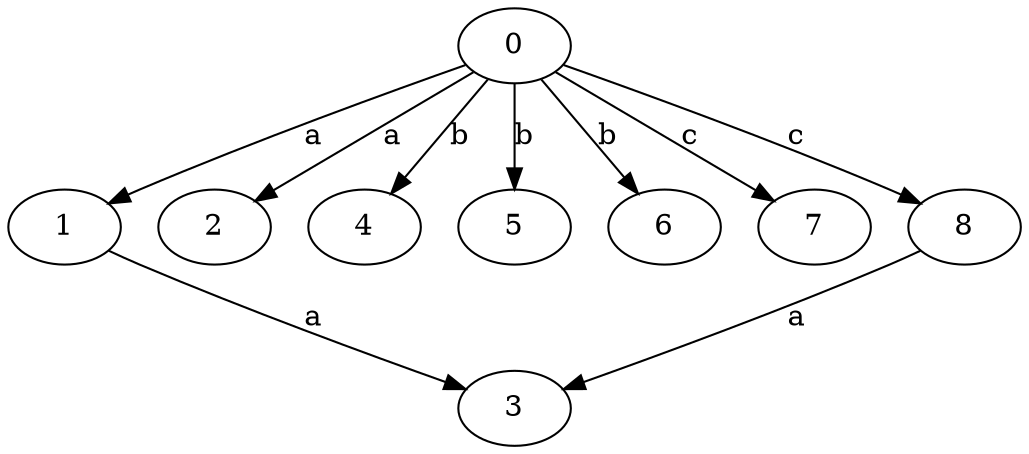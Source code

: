 strict digraph  {
1;
0;
2;
3;
4;
5;
6;
7;
8;
1 -> 3  [label=a];
0 -> 1  [label=a];
0 -> 2  [label=a];
0 -> 4  [label=b];
0 -> 5  [label=b];
0 -> 6  [label=b];
0 -> 7  [label=c];
0 -> 8  [label=c];
8 -> 3  [label=a];
}
